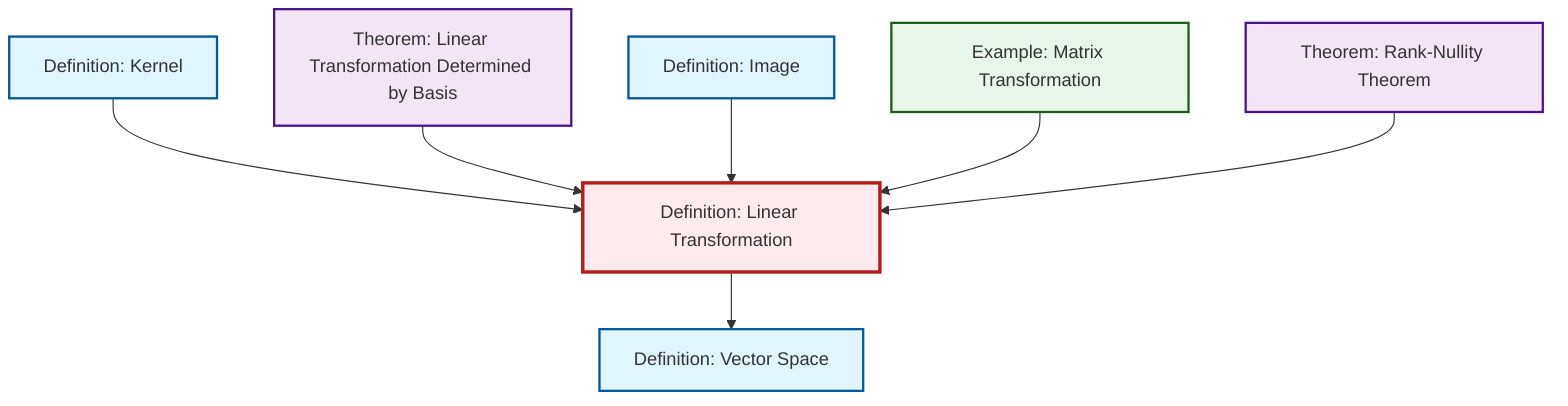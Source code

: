 graph TD
    classDef definition fill:#e1f5fe,stroke:#01579b,stroke-width:2px
    classDef theorem fill:#f3e5f5,stroke:#4a148c,stroke-width:2px
    classDef axiom fill:#fff3e0,stroke:#e65100,stroke-width:2px
    classDef example fill:#e8f5e9,stroke:#1b5e20,stroke-width:2px
    classDef current fill:#ffebee,stroke:#b71c1c,stroke-width:3px
    def-linear-transformation["Definition: Linear Transformation"]:::definition
    ex-matrix-transformation["Example: Matrix Transformation"]:::example
    def-vector-space["Definition: Vector Space"]:::definition
    thm-linear-transformation-basis["Theorem: Linear Transformation Determined by Basis"]:::theorem
    def-image["Definition: Image"]:::definition
    def-kernel["Definition: Kernel"]:::definition
    thm-rank-nullity["Theorem: Rank-Nullity Theorem"]:::theorem
    def-linear-transformation --> def-vector-space
    def-kernel --> def-linear-transformation
    thm-linear-transformation-basis --> def-linear-transformation
    def-image --> def-linear-transformation
    ex-matrix-transformation --> def-linear-transformation
    thm-rank-nullity --> def-linear-transformation
    class def-linear-transformation current